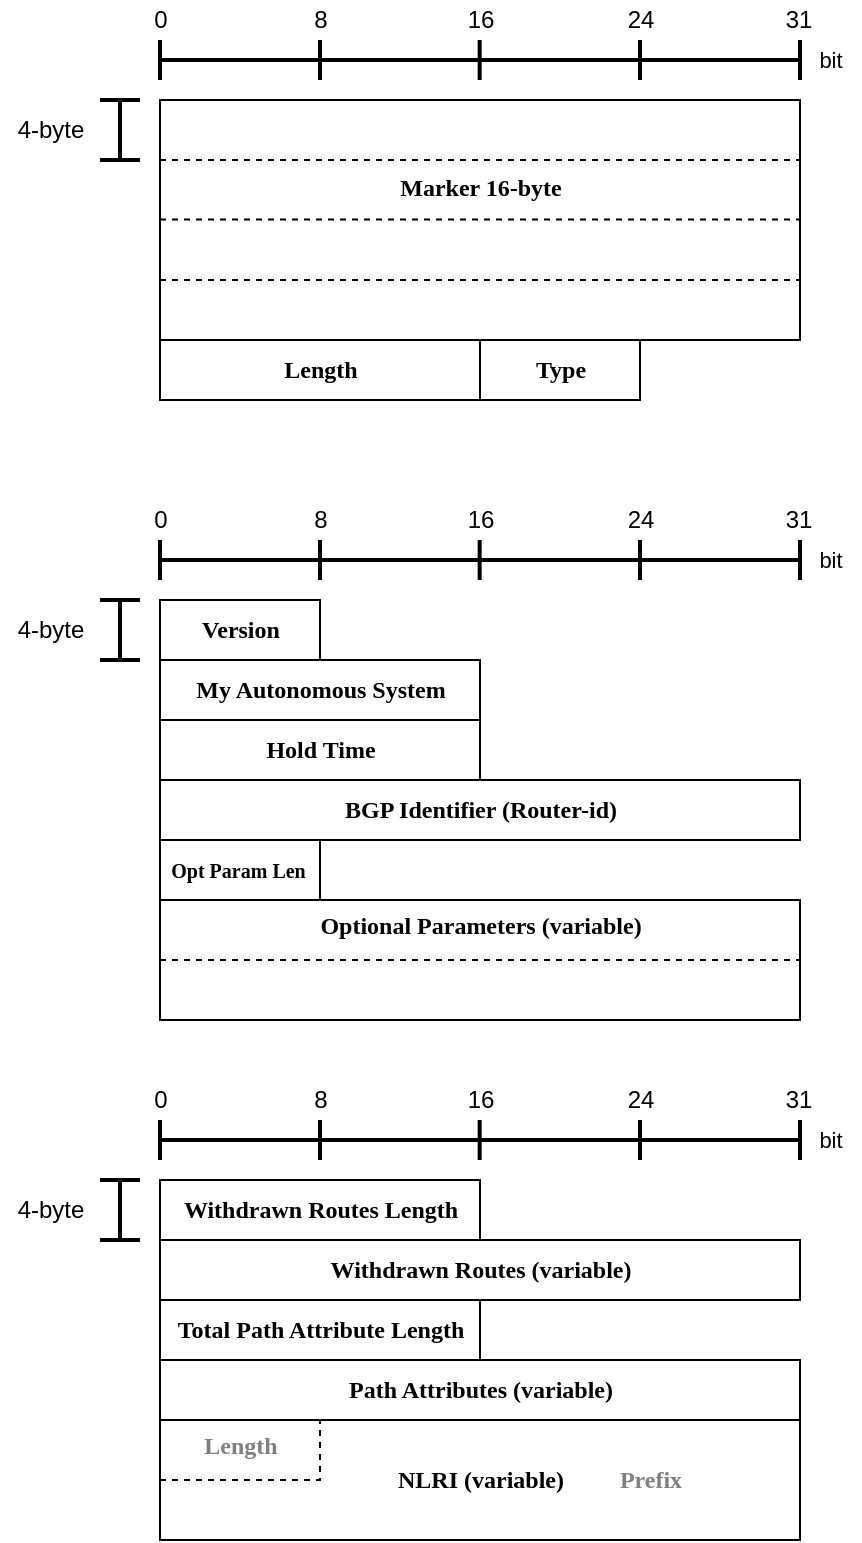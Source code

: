<mxfile version="14.6.13" type="device"><diagram id="Ju-6F56Y0x9oJ1U_cpVP" name="ページ1"><mxGraphModel dx="621" dy="483" grid="1" gridSize="10" guides="1" tooltips="1" connect="1" arrows="1" fold="1" page="1" pageScale="1" pageWidth="827" pageHeight="1169" math="0" shadow="0"><root><mxCell id="0"/><mxCell id="1" parent="0"/><mxCell id="GIFLBZoGANjmxJumqMLJ-57" value="" style="rounded=0;whiteSpace=wrap;html=1;strokeWidth=1;" vertex="1" parent="1"><mxGeometry x="120" y="460" width="320" height="30" as="geometry"/></mxCell><mxCell id="GIFLBZoGANjmxJumqMLJ-2" value="" style="shape=crossbar;whiteSpace=wrap;html=1;rounded=1;direction=south;rotation=-90;strokeWidth=2;" vertex="1" parent="1"><mxGeometry x="270" y="-60" width="20" height="320" as="geometry"/></mxCell><mxCell id="GIFLBZoGANjmxJumqMLJ-3" value="0" style="text;html=1;align=center;verticalAlign=middle;resizable=0;points=[];autosize=1;strokeColor=none;" vertex="1" parent="1"><mxGeometry x="110" y="70" width="20" height="20" as="geometry"/></mxCell><mxCell id="GIFLBZoGANjmxJumqMLJ-4" value="31" style="text;html=1;align=center;verticalAlign=middle;resizable=0;points=[];autosize=1;strokeColor=none;" vertex="1" parent="1"><mxGeometry x="424" y="70" width="30" height="20" as="geometry"/></mxCell><mxCell id="GIFLBZoGANjmxJumqMLJ-5" value="" style="endArrow=none;html=1;strokeWidth=2;" edge="1" parent="1"><mxGeometry width="50" height="50" relative="1" as="geometry"><mxPoint x="200" y="110" as="sourcePoint"/><mxPoint x="200" y="90" as="targetPoint"/></mxGeometry></mxCell><mxCell id="GIFLBZoGANjmxJumqMLJ-7" value="" style="endArrow=none;html=1;strokeWidth=2;" edge="1" parent="1"><mxGeometry width="50" height="50" relative="1" as="geometry"><mxPoint x="279.83" y="110" as="sourcePoint"/><mxPoint x="279.83" y="90" as="targetPoint"/></mxGeometry></mxCell><mxCell id="GIFLBZoGANjmxJumqMLJ-9" value="" style="endArrow=none;html=1;strokeWidth=2;" edge="1" parent="1"><mxGeometry width="50" height="50" relative="1" as="geometry"><mxPoint x="360.0" y="110" as="sourcePoint"/><mxPoint x="360.0" y="90" as="targetPoint"/></mxGeometry></mxCell><mxCell id="GIFLBZoGANjmxJumqMLJ-10" value="16" style="text;html=1;align=center;verticalAlign=middle;resizable=0;points=[];autosize=1;strokeColor=none;" vertex="1" parent="1"><mxGeometry x="265" y="70" width="30" height="20" as="geometry"/></mxCell><mxCell id="GIFLBZoGANjmxJumqMLJ-11" value="8" style="text;html=1;align=center;verticalAlign=middle;resizable=0;points=[];autosize=1;strokeColor=none;" vertex="1" parent="1"><mxGeometry x="190" y="70" width="20" height="20" as="geometry"/></mxCell><mxCell id="GIFLBZoGANjmxJumqMLJ-12" value="24" style="text;html=1;align=center;verticalAlign=middle;resizable=0;points=[];autosize=1;strokeColor=none;" vertex="1" parent="1"><mxGeometry x="345" y="70" width="30" height="20" as="geometry"/></mxCell><mxCell id="GIFLBZoGANjmxJumqMLJ-14" value="" style="rounded=0;whiteSpace=wrap;html=1;strokeWidth=1;" vertex="1" parent="1"><mxGeometry x="120" y="120" width="320" height="120" as="geometry"/></mxCell><mxCell id="GIFLBZoGANjmxJumqMLJ-15" value="" style="shape=crossbar;whiteSpace=wrap;html=1;rounded=1;direction=south;rotation=0;strokeWidth=2;" vertex="1" parent="1"><mxGeometry x="90" y="120" width="20" height="30" as="geometry"/></mxCell><mxCell id="GIFLBZoGANjmxJumqMLJ-17" value="4-byte" style="text;html=1;align=center;verticalAlign=middle;resizable=0;points=[];autosize=1;strokeColor=none;" vertex="1" parent="1"><mxGeometry x="40" y="125" width="50" height="20" as="geometry"/></mxCell><mxCell id="GIFLBZoGANjmxJumqMLJ-21" value="&amp;nbsp;" style="rounded=0;whiteSpace=wrap;html=1;strokeWidth=1;" vertex="1" parent="1"><mxGeometry x="120" y="240" width="160" height="30" as="geometry"/></mxCell><mxCell id="GIFLBZoGANjmxJumqMLJ-22" value="" style="endArrow=none;dashed=1;html=1;strokeWidth=1;exitX=0;exitY=0.25;exitDx=0;exitDy=0;entryX=1;entryY=0.25;entryDx=0;entryDy=0;" edge="1" parent="1" source="GIFLBZoGANjmxJumqMLJ-14" target="GIFLBZoGANjmxJumqMLJ-14"><mxGeometry width="50" height="50" relative="1" as="geometry"><mxPoint x="300" y="240" as="sourcePoint"/><mxPoint x="350" y="190" as="targetPoint"/></mxGeometry></mxCell><mxCell id="GIFLBZoGANjmxJumqMLJ-25" value="" style="endArrow=none;dashed=1;html=1;strokeWidth=1;exitX=0;exitY=0.25;exitDx=0;exitDy=0;entryX=1;entryY=0.25;entryDx=0;entryDy=0;" edge="1" parent="1"><mxGeometry width="50" height="50" relative="1" as="geometry"><mxPoint x="120" y="179.71" as="sourcePoint"/><mxPoint x="440" y="179.71" as="targetPoint"/></mxGeometry></mxCell><mxCell id="GIFLBZoGANjmxJumqMLJ-26" value="" style="endArrow=none;dashed=1;html=1;strokeWidth=1;exitX=0;exitY=0.25;exitDx=0;exitDy=0;entryX=1;entryY=0.25;entryDx=0;entryDy=0;" edge="1" parent="1"><mxGeometry width="50" height="50" relative="1" as="geometry"><mxPoint x="120" y="210.0" as="sourcePoint"/><mxPoint x="440" y="210.0" as="targetPoint"/></mxGeometry></mxCell><mxCell id="GIFLBZoGANjmxJumqMLJ-27" value="Marker 16-byte" style="text;html=1;align=center;verticalAlign=middle;resizable=0;points=[];autosize=1;strokeColor=none;fontStyle=1;fontFamily=Noto Sans JP;fontSource=https%3A%2F%2Ffonts.googleapis.com%2Fcss%3Ffamily%3DNoto%2BSans%2BJP;" vertex="1" parent="1"><mxGeometry x="230" y="154" width="100" height="20" as="geometry"/></mxCell><mxCell id="GIFLBZoGANjmxJumqMLJ-28" value="Length" style="text;html=1;align=center;verticalAlign=middle;resizable=0;points=[];autosize=1;strokeColor=none;fontStyle=1;fontFamily=Noto Sans JP;fontSource=https%3A%2F%2Ffonts.googleapis.com%2Fcss%3Ffamily%3DNoto%2BSans%2BJP;" vertex="1" parent="1"><mxGeometry x="175" y="245" width="50" height="20" as="geometry"/></mxCell><mxCell id="GIFLBZoGANjmxJumqMLJ-29" value="" style="rounded=0;whiteSpace=wrap;html=1;strokeWidth=1;" vertex="1" parent="1"><mxGeometry x="280" y="240" width="80" height="30" as="geometry"/></mxCell><mxCell id="GIFLBZoGANjmxJumqMLJ-30" value="Type" style="text;html=1;align=center;verticalAlign=middle;resizable=0;points=[];autosize=1;strokeColor=none;fontStyle=1;fontFamily=Noto Sans JP;fontSource=https%3A%2F%2Ffonts.googleapis.com%2Fcss%3Ffamily%3DNoto%2BSans%2BJP;" vertex="1" parent="1"><mxGeometry x="300" y="245" width="40" height="20" as="geometry"/></mxCell><mxCell id="GIFLBZoGANjmxJumqMLJ-31" value="bit" style="text;html=1;align=center;verticalAlign=middle;resizable=0;points=[];autosize=1;strokeColor=none;fontSize=11;" vertex="1" parent="1"><mxGeometry x="440" y="90" width="30" height="20" as="geometry"/></mxCell><mxCell id="GIFLBZoGANjmxJumqMLJ-33" value="" style="shape=crossbar;whiteSpace=wrap;html=1;rounded=1;direction=south;rotation=-90;strokeWidth=2;" vertex="1" parent="1"><mxGeometry x="270" y="190" width="20" height="320" as="geometry"/></mxCell><mxCell id="GIFLBZoGANjmxJumqMLJ-34" value="0" style="text;html=1;align=center;verticalAlign=middle;resizable=0;points=[];autosize=1;strokeColor=none;" vertex="1" parent="1"><mxGeometry x="110" y="320" width="20" height="20" as="geometry"/></mxCell><mxCell id="GIFLBZoGANjmxJumqMLJ-35" value="31" style="text;html=1;align=center;verticalAlign=middle;resizable=0;points=[];autosize=1;strokeColor=none;" vertex="1" parent="1"><mxGeometry x="424" y="320" width="30" height="20" as="geometry"/></mxCell><mxCell id="GIFLBZoGANjmxJumqMLJ-36" value="" style="endArrow=none;html=1;strokeWidth=2;" edge="1" parent="1"><mxGeometry width="50" height="50" relative="1" as="geometry"><mxPoint x="200" y="360" as="sourcePoint"/><mxPoint x="200" y="340" as="targetPoint"/></mxGeometry></mxCell><mxCell id="GIFLBZoGANjmxJumqMLJ-37" value="" style="endArrow=none;html=1;strokeWidth=2;" edge="1" parent="1"><mxGeometry width="50" height="50" relative="1" as="geometry"><mxPoint x="279.83" y="360" as="sourcePoint"/><mxPoint x="279.83" y="340" as="targetPoint"/></mxGeometry></mxCell><mxCell id="GIFLBZoGANjmxJumqMLJ-38" value="" style="endArrow=none;html=1;strokeWidth=2;" edge="1" parent="1"><mxGeometry width="50" height="50" relative="1" as="geometry"><mxPoint x="360" y="360" as="sourcePoint"/><mxPoint x="360" y="340" as="targetPoint"/></mxGeometry></mxCell><mxCell id="GIFLBZoGANjmxJumqMLJ-39" value="16" style="text;html=1;align=center;verticalAlign=middle;resizable=0;points=[];autosize=1;strokeColor=none;" vertex="1" parent="1"><mxGeometry x="265" y="320" width="30" height="20" as="geometry"/></mxCell><mxCell id="GIFLBZoGANjmxJumqMLJ-40" value="8" style="text;html=1;align=center;verticalAlign=middle;resizable=0;points=[];autosize=1;strokeColor=none;" vertex="1" parent="1"><mxGeometry x="190" y="320" width="20" height="20" as="geometry"/></mxCell><mxCell id="GIFLBZoGANjmxJumqMLJ-41" value="24" style="text;html=1;align=center;verticalAlign=middle;resizable=0;points=[];autosize=1;strokeColor=none;" vertex="1" parent="1"><mxGeometry x="345" y="320" width="30" height="20" as="geometry"/></mxCell><mxCell id="GIFLBZoGANjmxJumqMLJ-42" value="" style="rounded=0;whiteSpace=wrap;html=1;strokeWidth=1;" vertex="1" parent="1"><mxGeometry x="120" y="370" width="80" height="30" as="geometry"/></mxCell><mxCell id="GIFLBZoGANjmxJumqMLJ-43" value="" style="shape=crossbar;whiteSpace=wrap;html=1;rounded=1;direction=south;rotation=0;strokeWidth=2;" vertex="1" parent="1"><mxGeometry x="90" y="370" width="20" height="30" as="geometry"/></mxCell><mxCell id="GIFLBZoGANjmxJumqMLJ-44" value="4-byte" style="text;html=1;align=center;verticalAlign=middle;resizable=0;points=[];autosize=1;strokeColor=none;" vertex="1" parent="1"><mxGeometry x="40" y="375" width="50" height="20" as="geometry"/></mxCell><mxCell id="GIFLBZoGANjmxJumqMLJ-45" value="&amp;nbsp;" style="rounded=0;whiteSpace=wrap;html=1;strokeWidth=1;" vertex="1" parent="1"><mxGeometry x="120" y="520" width="320" height="60" as="geometry"/></mxCell><mxCell id="GIFLBZoGANjmxJumqMLJ-49" value="BGP Identifier (Router-id)" style="text;html=1;align=center;verticalAlign=middle;resizable=0;points=[];autosize=1;strokeColor=none;fontStyle=1;fontFamily=Noto Sans JP;fontSource=https%3A%2F%2Ffonts.googleapis.com%2Fcss%3Ffamily%3DNoto%2BSans%2BJP;" vertex="1" parent="1"><mxGeometry x="200" y="465" width="160" height="20" as="geometry"/></mxCell><mxCell id="GIFLBZoGANjmxJumqMLJ-50" value="Version" style="text;html=1;align=center;verticalAlign=middle;resizable=0;points=[];autosize=1;strokeColor=none;fontStyle=1;fontFamily=Noto Sans JP;fontSource=https%3A%2F%2Ffonts.googleapis.com%2Fcss%3Ffamily%3DNoto%2BSans%2BJP;" vertex="1" parent="1"><mxGeometry x="130" y="375" width="60" height="20" as="geometry"/></mxCell><mxCell id="GIFLBZoGANjmxJumqMLJ-53" value="bit" style="text;html=1;align=center;verticalAlign=middle;resizable=0;points=[];autosize=1;strokeColor=none;fontSize=11;" vertex="1" parent="1"><mxGeometry x="440" y="340" width="30" height="20" as="geometry"/></mxCell><mxCell id="GIFLBZoGANjmxJumqMLJ-54" value="" style="rounded=0;whiteSpace=wrap;html=1;strokeWidth=1;" vertex="1" parent="1"><mxGeometry x="120" y="400" width="160" height="30" as="geometry"/></mxCell><mxCell id="GIFLBZoGANjmxJumqMLJ-56" value="" style="rounded=0;whiteSpace=wrap;html=1;strokeWidth=1;" vertex="1" parent="1"><mxGeometry x="120" y="430" width="160" height="30" as="geometry"/></mxCell><mxCell id="GIFLBZoGANjmxJumqMLJ-58" value="" style="rounded=0;whiteSpace=wrap;html=1;strokeWidth=1;" vertex="1" parent="1"><mxGeometry x="120" y="490" width="80" height="30" as="geometry"/></mxCell><mxCell id="GIFLBZoGANjmxJumqMLJ-59" value="My Autonomous System" style="text;html=1;align=center;verticalAlign=middle;resizable=0;points=[];autosize=1;strokeColor=none;fontStyle=1;fontFamily=Noto Sans JP;fontSource=https%3A%2F%2Ffonts.googleapis.com%2Fcss%3Ffamily%3DNoto%2BSans%2BJP;" vertex="1" parent="1"><mxGeometry x="125" y="405" width="150" height="20" as="geometry"/></mxCell><mxCell id="GIFLBZoGANjmxJumqMLJ-60" value="Hold Time" style="text;html=1;align=center;verticalAlign=middle;resizable=0;points=[];autosize=1;strokeColor=none;fontStyle=1;fontFamily=Noto Sans JP;fontSource=https%3A%2F%2Ffonts.googleapis.com%2Fcss%3Ffamily%3DNoto%2BSans%2BJP;" vertex="1" parent="1"><mxGeometry x="165" y="435" width="70" height="20" as="geometry"/></mxCell><mxCell id="GIFLBZoGANjmxJumqMLJ-61" value="Opt Param Len&amp;nbsp;" style="text;html=1;align=center;verticalAlign=middle;resizable=0;points=[];autosize=1;strokeColor=none;fontStyle=1;fontFamily=Noto Sans JP;fontSource=https%3A%2F%2Ffonts.googleapis.com%2Fcss%3Ffamily%3DNoto%2BSans%2BJP;fontSize=10;" vertex="1" parent="1"><mxGeometry x="115" y="495" width="90" height="20" as="geometry"/></mxCell><mxCell id="GIFLBZoGANjmxJumqMLJ-62" value="Optional Parameters (variable)" style="text;html=1;align=center;verticalAlign=middle;resizable=0;points=[];autosize=1;strokeColor=none;fontStyle=1;fontFamily=Noto Sans JP;fontSource=https%3A%2F%2Ffonts.googleapis.com%2Fcss%3Ffamily%3DNoto%2BSans%2BJP;fontSize=12;" vertex="1" parent="1"><mxGeometry x="185" y="523" width="190" height="20" as="geometry"/></mxCell><mxCell id="GIFLBZoGANjmxJumqMLJ-63" value="" style="endArrow=none;html=1;fontSize=12;strokeWidth=1;dashed=1;exitX=0;exitY=0.5;exitDx=0;exitDy=0;entryX=1;entryY=0.5;entryDx=0;entryDy=0;" edge="1" parent="1" source="GIFLBZoGANjmxJumqMLJ-45" target="GIFLBZoGANjmxJumqMLJ-45"><mxGeometry width="50" height="50" relative="1" as="geometry"><mxPoint x="300" y="510" as="sourcePoint"/><mxPoint x="350" y="460" as="targetPoint"/></mxGeometry></mxCell><mxCell id="GIFLBZoGANjmxJumqMLJ-64" value="" style="rounded=0;whiteSpace=wrap;html=1;strokeWidth=1;" vertex="1" parent="1"><mxGeometry x="120" y="780" width="320" height="60" as="geometry"/></mxCell><mxCell id="GIFLBZoGANjmxJumqMLJ-65" value="" style="shape=crossbar;whiteSpace=wrap;html=1;rounded=1;direction=south;rotation=-90;strokeWidth=2;" vertex="1" parent="1"><mxGeometry x="270" y="480" width="20" height="320" as="geometry"/></mxCell><mxCell id="GIFLBZoGANjmxJumqMLJ-66" value="0" style="text;html=1;align=center;verticalAlign=middle;resizable=0;points=[];autosize=1;strokeColor=none;" vertex="1" parent="1"><mxGeometry x="110" y="610" width="20" height="20" as="geometry"/></mxCell><mxCell id="GIFLBZoGANjmxJumqMLJ-67" value="31" style="text;html=1;align=center;verticalAlign=middle;resizable=0;points=[];autosize=1;strokeColor=none;" vertex="1" parent="1"><mxGeometry x="424" y="610" width="30" height="20" as="geometry"/></mxCell><mxCell id="GIFLBZoGANjmxJumqMLJ-68" value="" style="endArrow=none;html=1;strokeWidth=2;" edge="1" parent="1"><mxGeometry width="50" height="50" relative="1" as="geometry"><mxPoint x="200" y="650" as="sourcePoint"/><mxPoint x="200" y="630" as="targetPoint"/></mxGeometry></mxCell><mxCell id="GIFLBZoGANjmxJumqMLJ-69" value="" style="endArrow=none;html=1;strokeWidth=2;" edge="1" parent="1"><mxGeometry width="50" height="50" relative="1" as="geometry"><mxPoint x="279.83" y="650" as="sourcePoint"/><mxPoint x="279.83" y="630" as="targetPoint"/></mxGeometry></mxCell><mxCell id="GIFLBZoGANjmxJumqMLJ-70" value="" style="endArrow=none;html=1;strokeWidth=2;" edge="1" parent="1"><mxGeometry width="50" height="50" relative="1" as="geometry"><mxPoint x="360" y="650" as="sourcePoint"/><mxPoint x="360" y="630" as="targetPoint"/></mxGeometry></mxCell><mxCell id="GIFLBZoGANjmxJumqMLJ-71" value="16" style="text;html=1;align=center;verticalAlign=middle;resizable=0;points=[];autosize=1;strokeColor=none;" vertex="1" parent="1"><mxGeometry x="265" y="610" width="30" height="20" as="geometry"/></mxCell><mxCell id="GIFLBZoGANjmxJumqMLJ-72" value="8" style="text;html=1;align=center;verticalAlign=middle;resizable=0;points=[];autosize=1;strokeColor=none;" vertex="1" parent="1"><mxGeometry x="190" y="610" width="20" height="20" as="geometry"/></mxCell><mxCell id="GIFLBZoGANjmxJumqMLJ-73" value="24" style="text;html=1;align=center;verticalAlign=middle;resizable=0;points=[];autosize=1;strokeColor=none;" vertex="1" parent="1"><mxGeometry x="345" y="610" width="30" height="20" as="geometry"/></mxCell><mxCell id="GIFLBZoGANjmxJumqMLJ-74" value="" style="rounded=0;whiteSpace=wrap;html=1;strokeWidth=1;" vertex="1" parent="1"><mxGeometry x="120" y="660" width="160" height="30" as="geometry"/></mxCell><mxCell id="GIFLBZoGANjmxJumqMLJ-75" value="" style="shape=crossbar;whiteSpace=wrap;html=1;rounded=1;direction=south;rotation=0;strokeWidth=2;" vertex="1" parent="1"><mxGeometry x="90" y="660" width="20" height="30" as="geometry"/></mxCell><mxCell id="GIFLBZoGANjmxJumqMLJ-76" value="4-byte" style="text;html=1;align=center;verticalAlign=middle;resizable=0;points=[];autosize=1;strokeColor=none;" vertex="1" parent="1"><mxGeometry x="40" y="665" width="50" height="20" as="geometry"/></mxCell><mxCell id="GIFLBZoGANjmxJumqMLJ-78" value="NLRI (variable)" style="text;html=1;align=center;verticalAlign=middle;resizable=0;points=[];autosize=1;strokeColor=none;fontStyle=1;fontFamily=Noto Sans JP;fontSource=https%3A%2F%2Ffonts.googleapis.com%2Fcss%3Ffamily%3DNoto%2BSans%2BJP;" vertex="1" parent="1"><mxGeometry x="230" y="800" width="100" height="20" as="geometry"/></mxCell><mxCell id="GIFLBZoGANjmxJumqMLJ-79" value="Withdrawn Routes Length" style="text;html=1;align=center;verticalAlign=middle;resizable=0;points=[];autosize=1;strokeColor=none;fontStyle=1;fontFamily=Noto Sans JP;fontSource=https%3A%2F%2Ffonts.googleapis.com%2Fcss%3Ffamily%3DNoto%2BSans%2BJP;" vertex="1" parent="1"><mxGeometry x="120" y="665" width="160" height="20" as="geometry"/></mxCell><mxCell id="GIFLBZoGANjmxJumqMLJ-80" value="bit" style="text;html=1;align=center;verticalAlign=middle;resizable=0;points=[];autosize=1;strokeColor=none;fontSize=11;" vertex="1" parent="1"><mxGeometry x="440" y="630" width="30" height="20" as="geometry"/></mxCell><mxCell id="GIFLBZoGANjmxJumqMLJ-81" value="" style="rounded=0;whiteSpace=wrap;html=1;strokeWidth=1;" vertex="1" parent="1"><mxGeometry x="120" y="720" width="160" height="30" as="geometry"/></mxCell><mxCell id="GIFLBZoGANjmxJumqMLJ-82" value="" style="rounded=0;whiteSpace=wrap;html=1;strokeWidth=1;" vertex="1" parent="1"><mxGeometry x="120" y="750" width="320" height="30" as="geometry"/></mxCell><mxCell id="GIFLBZoGANjmxJumqMLJ-84" value="Total Path Attribute Length" style="text;html=1;align=center;verticalAlign=middle;resizable=0;points=[];autosize=1;strokeColor=none;fontStyle=1;fontFamily=Noto Sans JP;fontSource=https%3A%2F%2Ffonts.googleapis.com%2Fcss%3Ffamily%3DNoto%2BSans%2BJP;" vertex="1" parent="1"><mxGeometry x="115" y="725" width="170" height="20" as="geometry"/></mxCell><mxCell id="GIFLBZoGANjmxJumqMLJ-85" value="Path Attributes (variable)" style="text;html=1;align=center;verticalAlign=middle;resizable=0;points=[];autosize=1;strokeColor=none;fontStyle=1;fontFamily=Noto Sans JP;fontSource=https%3A%2F%2Ffonts.googleapis.com%2Fcss%3Ffamily%3DNoto%2BSans%2BJP;" vertex="1" parent="1"><mxGeometry x="205" y="755" width="150" height="20" as="geometry"/></mxCell><mxCell id="GIFLBZoGANjmxJumqMLJ-88" value="" style="endArrow=none;html=1;fontSize=12;strokeWidth=1;dashed=1;exitX=0;exitY=0.5;exitDx=0;exitDy=0;entryX=0.25;entryY=0;entryDx=0;entryDy=0;rounded=0;" edge="1" source="GIFLBZoGANjmxJumqMLJ-64" target="GIFLBZoGANjmxJumqMLJ-64" parent="1"><mxGeometry width="50" height="50" relative="1" as="geometry"><mxPoint x="300" y="880" as="sourcePoint"/><mxPoint x="200" y="810" as="targetPoint"/><Array as="points"><mxPoint x="200" y="810"/></Array></mxGeometry></mxCell><mxCell id="GIFLBZoGANjmxJumqMLJ-89" value="" style="rounded=0;whiteSpace=wrap;html=1;strokeWidth=1;" vertex="1" parent="1"><mxGeometry x="120" y="690" width="320" height="30" as="geometry"/></mxCell><mxCell id="GIFLBZoGANjmxJumqMLJ-90" value="Withdrawn Routes (variable)" style="text;html=1;align=center;verticalAlign=middle;resizable=0;points=[];autosize=1;strokeColor=none;fontStyle=1;fontFamily=Noto Sans JP;fontSource=https%3A%2F%2Ffonts.googleapis.com%2Fcss%3Ffamily%3DNoto%2BSans%2BJP;" vertex="1" parent="1"><mxGeometry x="195" y="695" width="170" height="20" as="geometry"/></mxCell><mxCell id="GIFLBZoGANjmxJumqMLJ-93" value="Length" style="text;html=1;align=center;verticalAlign=middle;resizable=0;points=[];autosize=1;strokeColor=none;fontStyle=1;fontFamily=Noto Sans JP;fontSource=https%3A%2F%2Ffonts.googleapis.com%2Fcss%3Ffamily%3DNoto%2BSans%2BJP;fontColor=#808080;" vertex="1" parent="1"><mxGeometry x="135" y="783" width="50" height="20" as="geometry"/></mxCell><mxCell id="GIFLBZoGANjmxJumqMLJ-94" value="Prefix" style="text;html=1;align=center;verticalAlign=middle;resizable=0;points=[];autosize=1;strokeColor=none;fontStyle=1;fontFamily=Noto Sans JP;fontSource=https%3A%2F%2Ffonts.googleapis.com%2Fcss%3Ffamily%3DNoto%2BSans%2BJP;fontColor=#808080;" vertex="1" parent="1"><mxGeometry x="340" y="800" width="50" height="20" as="geometry"/></mxCell></root></mxGraphModel></diagram></mxfile>